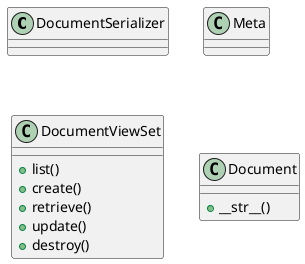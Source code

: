 @startuml
class DocumentSerializer {
}
class Meta {
}
class DocumentViewSet {
    + list()
    + create()
    + retrieve()
    + update()
    + destroy()
}
class Document {
    + __str__()
}
@enduml
